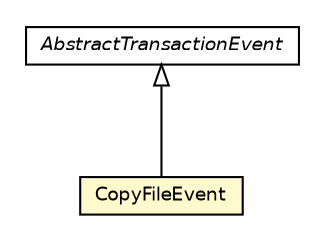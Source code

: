 #!/usr/local/bin/dot
#
# Class diagram 
# Generated by UmlGraph version 4.6 (http://www.spinellis.gr/sw/umlgraph)
#

digraph G {
	edge [fontname="Helvetica",fontsize=10,labelfontname="Helvetica",labelfontsize=10];
	node [fontname="Helvetica",fontsize=10,shape=plaintext];
	// org.apache.maven.archiva.transaction.CopyFileEvent
	c146460 [label=<<table border="0" cellborder="1" cellspacing="0" cellpadding="2" port="p" bgcolor="lemonChiffon" href="./CopyFileEvent.html">
		<tr><td><table border="0" cellspacing="0" cellpadding="1">
			<tr><td> CopyFileEvent </td></tr>
		</table></td></tr>
		</table>>, fontname="Helvetica", fontcolor="black", fontsize=9.0];
	// org.apache.maven.archiva.transaction.AbstractTransactionEvent
	c146461 [label=<<table border="0" cellborder="1" cellspacing="0" cellpadding="2" port="p" href="./AbstractTransactionEvent.html">
		<tr><td><table border="0" cellspacing="0" cellpadding="1">
			<tr><td><font face="Helvetica-Oblique"> AbstractTransactionEvent </font></td></tr>
		</table></td></tr>
		</table>>, fontname="Helvetica", fontcolor="black", fontsize=9.0];
	//org.apache.maven.archiva.transaction.CopyFileEvent extends org.apache.maven.archiva.transaction.AbstractTransactionEvent
	c146461:p -> c146460:p [dir=back,arrowtail=empty];
}

